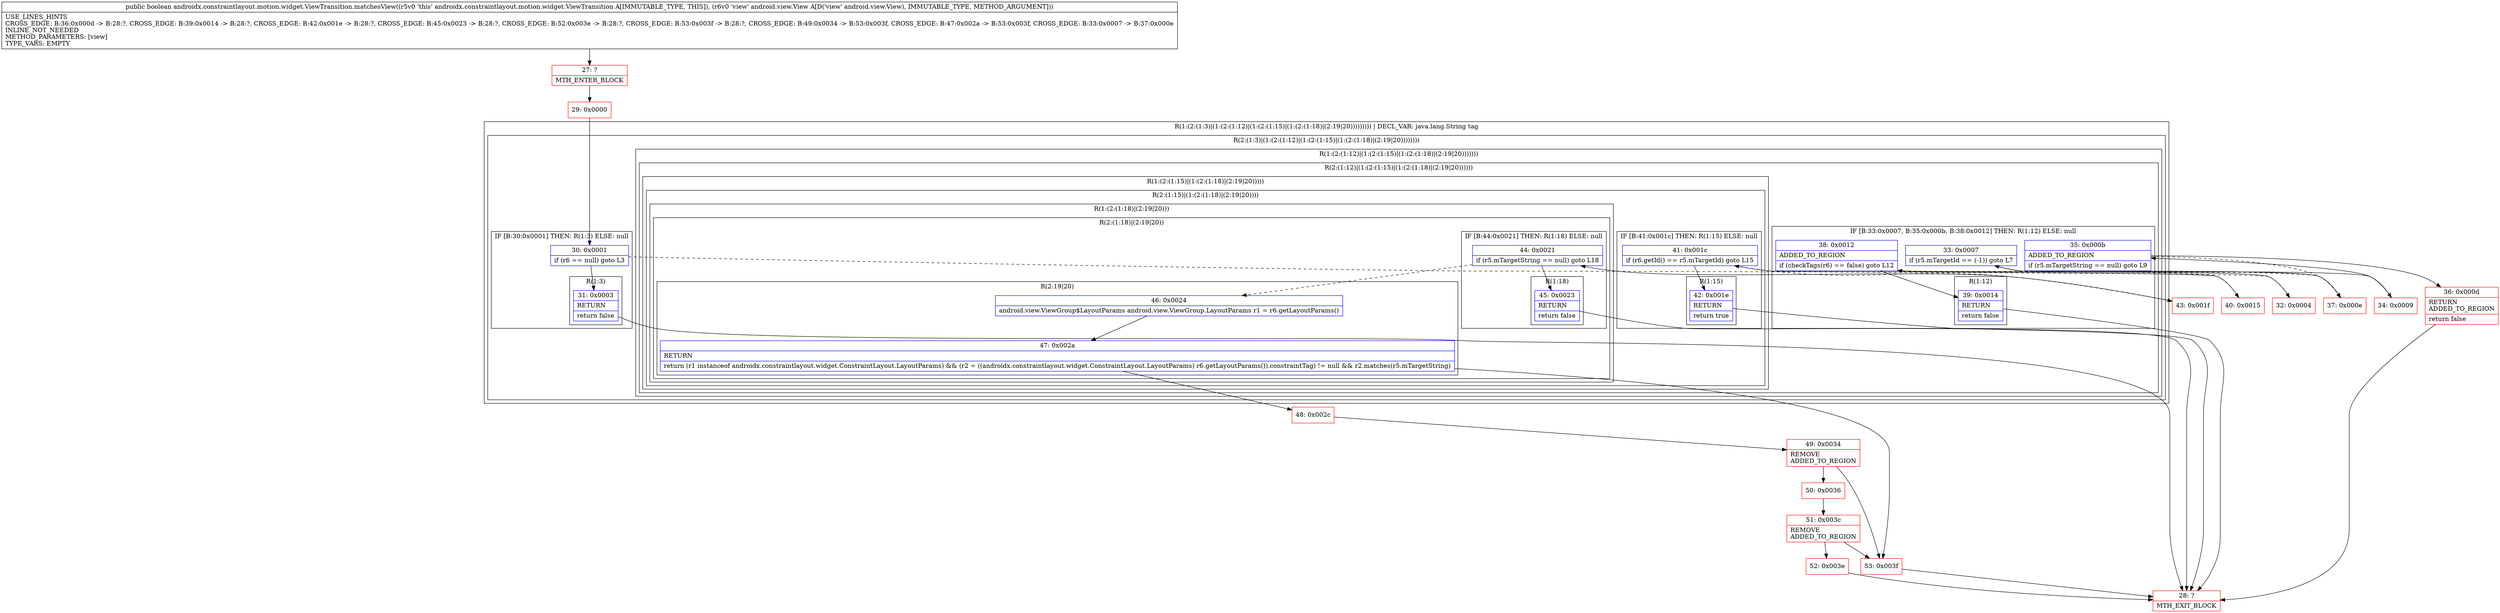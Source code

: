 digraph "CFG forandroidx.constraintlayout.motion.widget.ViewTransition.matchesView(Landroid\/view\/View;)Z" {
subgraph cluster_Region_1294688275 {
label = "R(1:(2:(1:3)|(1:(2:(1:12)|(1:(2:(1:15)|(1:(2:(1:18)|(2:19|20))))))))) | DECL_VAR: java.lang.String tag\l";
node [shape=record,color=blue];
subgraph cluster_Region_321196096 {
label = "R(2:(1:3)|(1:(2:(1:12)|(1:(2:(1:15)|(1:(2:(1:18)|(2:19|20))))))))";
node [shape=record,color=blue];
subgraph cluster_IfRegion_1565035900 {
label = "IF [B:30:0x0001] THEN: R(1:3) ELSE: null";
node [shape=record,color=blue];
Node_30 [shape=record,label="{30\:\ 0x0001|if (r6 == null) goto L3\l}"];
subgraph cluster_Region_162784942 {
label = "R(1:3)";
node [shape=record,color=blue];
Node_31 [shape=record,label="{31\:\ 0x0003|RETURN\l|return false\l}"];
}
}
subgraph cluster_Region_529409139 {
label = "R(1:(2:(1:12)|(1:(2:(1:15)|(1:(2:(1:18)|(2:19|20)))))))";
node [shape=record,color=blue];
subgraph cluster_Region_605192402 {
label = "R(2:(1:12)|(1:(2:(1:15)|(1:(2:(1:18)|(2:19|20))))))";
node [shape=record,color=blue];
subgraph cluster_IfRegion_1026087489 {
label = "IF [B:33:0x0007, B:35:0x000b, B:38:0x0012] THEN: R(1:12) ELSE: null";
node [shape=record,color=blue];
Node_33 [shape=record,label="{33\:\ 0x0007|if (r5.mTargetId == (\-1)) goto L7\l}"];
Node_35 [shape=record,label="{35\:\ 0x000b|ADDED_TO_REGION\l|if (r5.mTargetString == null) goto L9\l}"];
Node_38 [shape=record,label="{38\:\ 0x0012|ADDED_TO_REGION\l|if (checkTags(r6) == false) goto L12\l}"];
subgraph cluster_Region_733535708 {
label = "R(1:12)";
node [shape=record,color=blue];
Node_39 [shape=record,label="{39\:\ 0x0014|RETURN\l|return false\l}"];
}
}
subgraph cluster_Region_1174133092 {
label = "R(1:(2:(1:15)|(1:(2:(1:18)|(2:19|20)))))";
node [shape=record,color=blue];
subgraph cluster_Region_1977603353 {
label = "R(2:(1:15)|(1:(2:(1:18)|(2:19|20))))";
node [shape=record,color=blue];
subgraph cluster_IfRegion_249492273 {
label = "IF [B:41:0x001c] THEN: R(1:15) ELSE: null";
node [shape=record,color=blue];
Node_41 [shape=record,label="{41\:\ 0x001c|if (r6.getId() == r5.mTargetId) goto L15\l}"];
subgraph cluster_Region_1675987211 {
label = "R(1:15)";
node [shape=record,color=blue];
Node_42 [shape=record,label="{42\:\ 0x001e|RETURN\l|return true\l}"];
}
}
subgraph cluster_Region_2018401514 {
label = "R(1:(2:(1:18)|(2:19|20)))";
node [shape=record,color=blue];
subgraph cluster_Region_1941060071 {
label = "R(2:(1:18)|(2:19|20))";
node [shape=record,color=blue];
subgraph cluster_IfRegion_176954331 {
label = "IF [B:44:0x0021] THEN: R(1:18) ELSE: null";
node [shape=record,color=blue];
Node_44 [shape=record,label="{44\:\ 0x0021|if (r5.mTargetString == null) goto L18\l}"];
subgraph cluster_Region_1173255760 {
label = "R(1:18)";
node [shape=record,color=blue];
Node_45 [shape=record,label="{45\:\ 0x0023|RETURN\l|return false\l}"];
}
}
subgraph cluster_Region_1718030870 {
label = "R(2:19|20)";
node [shape=record,color=blue];
Node_46 [shape=record,label="{46\:\ 0x0024|android.view.ViewGroup$LayoutParams android.view.ViewGroup.LayoutParams r1 = r6.getLayoutParams()\l}"];
Node_47 [shape=record,label="{47\:\ 0x002a|RETURN\l|return (r1 instanceof androidx.constraintlayout.widget.ConstraintLayout.LayoutParams) && (r2 = ((androidx.constraintlayout.widget.ConstraintLayout.LayoutParams) r6.getLayoutParams()).constraintTag) != null && r2.matches(r5.mTargetString)\l}"];
}
}
}
}
}
}
}
}
}
Node_27 [shape=record,color=red,label="{27\:\ ?|MTH_ENTER_BLOCK\l}"];
Node_29 [shape=record,color=red,label="{29\:\ 0x0000}"];
Node_28 [shape=record,color=red,label="{28\:\ ?|MTH_EXIT_BLOCK\l}"];
Node_32 [shape=record,color=red,label="{32\:\ 0x0004}"];
Node_34 [shape=record,color=red,label="{34\:\ 0x0009}"];
Node_36 [shape=record,color=red,label="{36\:\ 0x000d|RETURN\lADDED_TO_REGION\l|return false\l}"];
Node_37 [shape=record,color=red,label="{37\:\ 0x000e}"];
Node_40 [shape=record,color=red,label="{40\:\ 0x0015}"];
Node_43 [shape=record,color=red,label="{43\:\ 0x001f}"];
Node_48 [shape=record,color=red,label="{48\:\ 0x002c}"];
Node_49 [shape=record,color=red,label="{49\:\ 0x0034|REMOVE\lADDED_TO_REGION\l}"];
Node_50 [shape=record,color=red,label="{50\:\ 0x0036}"];
Node_51 [shape=record,color=red,label="{51\:\ 0x003c|REMOVE\lADDED_TO_REGION\l}"];
Node_52 [shape=record,color=red,label="{52\:\ 0x003e}"];
Node_53 [shape=record,color=red,label="{53\:\ 0x003f}"];
MethodNode[shape=record,label="{public boolean androidx.constraintlayout.motion.widget.ViewTransition.matchesView((r5v0 'this' androidx.constraintlayout.motion.widget.ViewTransition A[IMMUTABLE_TYPE, THIS]), (r6v0 'view' android.view.View A[D('view' android.view.View), IMMUTABLE_TYPE, METHOD_ARGUMENT]))  | USE_LINES_HINTS\lCROSS_EDGE: B:36:0x000d \-\> B:28:?, CROSS_EDGE: B:39:0x0014 \-\> B:28:?, CROSS_EDGE: B:42:0x001e \-\> B:28:?, CROSS_EDGE: B:45:0x0023 \-\> B:28:?, CROSS_EDGE: B:52:0x003e \-\> B:28:?, CROSS_EDGE: B:53:0x003f \-\> B:28:?, CROSS_EDGE: B:49:0x0034 \-\> B:53:0x003f, CROSS_EDGE: B:47:0x002a \-\> B:53:0x003f, CROSS_EDGE: B:33:0x0007 \-\> B:37:0x000e\lINLINE_NOT_NEEDED\lMETHOD_PARAMETERS: [view]\lTYPE_VARS: EMPTY\l}"];
MethodNode -> Node_27;Node_30 -> Node_31;
Node_30 -> Node_32[style=dashed];
Node_31 -> Node_28;
Node_33 -> Node_34;
Node_33 -> Node_37[style=dashed];
Node_35 -> Node_36;
Node_35 -> Node_37[style=dashed];
Node_38 -> Node_39;
Node_38 -> Node_40[style=dashed];
Node_39 -> Node_28;
Node_41 -> Node_42;
Node_41 -> Node_43[style=dashed];
Node_42 -> Node_28;
Node_44 -> Node_45;
Node_44 -> Node_46[style=dashed];
Node_45 -> Node_28;
Node_46 -> Node_47;
Node_47 -> Node_48;
Node_47 -> Node_53;
Node_27 -> Node_29;
Node_29 -> Node_30;
Node_32 -> Node_33;
Node_34 -> Node_35;
Node_36 -> Node_28;
Node_37 -> Node_38;
Node_40 -> Node_41;
Node_43 -> Node_44;
Node_48 -> Node_49;
Node_49 -> Node_50;
Node_49 -> Node_53;
Node_50 -> Node_51;
Node_51 -> Node_52;
Node_51 -> Node_53;
Node_52 -> Node_28;
Node_53 -> Node_28;
}

